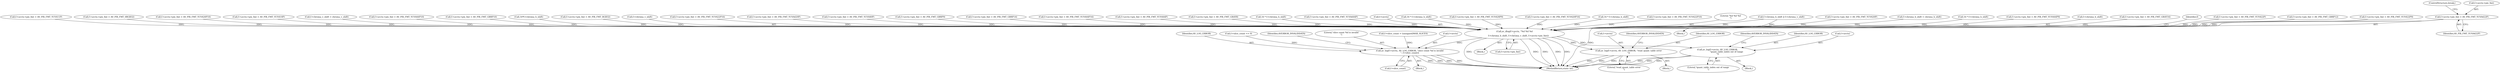 digraph "0_FFmpeg_b05cd1ea7e45a836f7f6071a716c38bb30326e0f@pointer" {
"1000517" [label="(Call,f->avctx->pix_fmt = AV_PIX_FMT_YUVA422P)"];
"1000840" [label="(Call,av_dlog(f->avctx, \"%d %d %d\n\",\n            f->chroma_h_shift, f->chroma_v_shift, f->avctx->pix_fmt))"];
"1000875" [label="(Call,av_log(f->avctx, AV_LOG_ERROR, \"read_quant_table error\n\"))"];
"1000981" [label="(Call,av_log(f->avctx, AV_LOG_ERROR, \"slice count %d is invalid\n\", f->slice_count))"];
"1001241" [label="(Call,av_log(f->avctx, AV_LOG_ERROR,\n                           \"quant_table_index out of range\n\"))"];
"1000561" [label="(Call,16 * f->chroma_h_shift)"];
"1000571" [label="(Call,f->avctx->pix_fmt = AV_PIX_FMT_YUV444P9)"];
"1000845" [label="(Call,f->chroma_h_shift)"];
"1000385" [label="(Call,f->avctx->pix_fmt = AV_PIX_FMT_GRAY16)"];
"1000859" [label="(Identifier,f)"];
"1000437" [label="(Call,f->avctx->pix_fmt = AV_PIX_FMT_YUV422P)"];
"1000786" [label="(Call,f->avctx->pix_fmt = AV_PIX_FMT_GBRP12)"];
"1000580" [label="(Call,f->avctx->pix_fmt = AV_PIX_FMT_YUV422P9)"];
"1000968" [label="(Call,f->slice_count > (unsigned)MAX_SLICES)"];
"1000455" [label="(Call,f->avctx->pix_fmt = AV_PIX_FMT_YUV411P)"];
"1000822" [label="(Call,f->avctx->pix_fmt = AV_PIX_FMT_0RGB32)"];
"1000652" [label="(Call,f->avctx->pix_fmt = AV_PIX_FMT_YUV420P10)"];
"1000987" [label="(Call,f->slice_count)"];
"1001246" [label="(Literal,\"quant_table_index out of range\n\")"];
"1001322" [label="(MethodReturn,static int)"];
"1000464" [label="(Call,f->avctx->pix_fmt = AV_PIX_FMT_YUV410P)"];
"1000332" [label="(Call,f->chroma_v_shift = chroma_v_shift)"];
"1000634" [label="(Call,f->avctx->pix_fmt = AV_PIX_FMT_YUV444P10)"];
"1000770" [label="(Call,f->avctx->pix_fmt = AV_PIX_FMT_GBRP10)"];
"1000498" [label="(Call,16*f->chroma_h_shift)"];
"1000814" [label="(Call,f->avctx->pix_fmt = AV_PIX_FMT_RGB32)"];
"1000848" [label="(Call,f->chroma_v_shift)"];
"1000982" [label="(Call,f->avctx)"];
"1000693" [label="(Call,f->avctx->pix_fmt = AV_PIX_FMT_YUV422P16)"];
"1000526" [label="(Call,f->avctx->pix_fmt = AV_PIX_FMT_YUVA420P)"];
"1000506" [label="(Block,)"];
"1000985" [label="(Identifier,AV_LOG_ERROR)"];
"1000879" [label="(Identifier,AV_LOG_ERROR)"];
"1000980" [label="(Block,)"];
"1001242" [label="(Call,f->avctx)"];
"1000840" [label="(Call,av_dlog(f->avctx, \"%d %d %d\n\",\n            f->chroma_h_shift, f->chroma_v_shift, f->avctx->pix_fmt))"];
"1000874" [label="(Block,)"];
"1000975" [label="(Call,f->slice_count <= 0)"];
"1000428" [label="(Call,f->avctx->pix_fmt = AV_PIX_FMT_YUV440P)"];
"1000880" [label="(Literal,\"read_quant_table error\n\")"];
"1000754" [label="(Call,f->avctx->pix_fmt = AV_PIX_FMT_GBRP9)"];
"1000802" [label="(Call,f->avctx->pix_fmt = AV_PIX_FMT_GBRP14)"];
"1000684" [label="(Call,f->avctx->pix_fmt = AV_PIX_FMT_YUV444P16)"];
"1000419" [label="(Call,f->avctx->pix_fmt = AV_PIX_FMT_YUV444P)"];
"1000876" [label="(Call,f->avctx)"];
"1000991" [label="(Identifier,AVERROR_INVALIDDATA)"];
"1001241" [label="(Call,av_log(f->avctx, AV_LOG_ERROR,\n                           \"quant_table_index out of range\n\"))"];
"1000377" [label="(Call,f->avctx->pix_fmt = AV_PIX_FMT_GRAY8)"];
"1000524" [label="(ControlStructure,break;)"];
"1000674" [label="(Call,16 * f->chroma_h_shift)"];
"1001248" [label="(Identifier,AVERROR_INVALIDDATA)"];
"1000518" [label="(Call,f->avctx->pix_fmt)"];
"1001245" [label="(Identifier,AV_LOG_ERROR)"];
"1000508" [label="(Call,f->avctx->pix_fmt = AV_PIX_FMT_YUVA444P)"];
"1000523" [label="(Identifier,AV_PIX_FMT_YUVA422P)"];
"1000875" [label="(Call,av_log(f->avctx, AV_LOG_ERROR, \"read_quant_table error\n\"))"];
"1000986" [label="(Literal,\"slice count %d is invalid\n\")"];
"1000981" [label="(Call,av_log(f->avctx, AV_LOG_ERROR, \"slice count %d is invalid\n\", f->slice_count))"];
"1000841" [label="(Call,f->avctx)"];
"1000624" [label="(Call,16 * f->chroma_h_shift)"];
"1000589" [label="(Call,f->avctx->pix_fmt = AV_PIX_FMT_YUV420P9)"];
"1000702" [label="(Call,f->avctx->pix_fmt = AV_PIX_FMT_YUV420P16)"];
"1000882" [label="(Identifier,AVERROR_INVALIDDATA)"];
"1000409" [label="(Call,16 * f->chroma_h_shift)"];
"1000104" [label="(Block,)"];
"1000643" [label="(Call,f->avctx->pix_fmt = AV_PIX_FMT_YUV422P10)"];
"1001240" [label="(Block,)"];
"1000517" [label="(Call,f->avctx->pix_fmt = AV_PIX_FMT_YUVA422P)"];
"1000844" [label="(Literal,\"%d %d %d\n\")"];
"1000729" [label="(Call,f->chroma_h_shift || f->chroma_v_shift)"];
"1000446" [label="(Call,f->avctx->pix_fmt = AV_PIX_FMT_YUV420P)"];
"1000327" [label="(Call,f->chroma_h_shift = chroma_h_shift)"];
"1000851" [label="(Call,f->avctx->pix_fmt)"];
"1000517" -> "1000506"  [label="AST: "];
"1000517" -> "1000523"  [label="CFG: "];
"1000518" -> "1000517"  [label="AST: "];
"1000523" -> "1000517"  [label="AST: "];
"1000524" -> "1000517"  [label="CFG: "];
"1000517" -> "1001322"  [label="DDG: "];
"1000517" -> "1000840"  [label="DDG: "];
"1000840" -> "1000104"  [label="AST: "];
"1000840" -> "1000851"  [label="CFG: "];
"1000841" -> "1000840"  [label="AST: "];
"1000844" -> "1000840"  [label="AST: "];
"1000845" -> "1000840"  [label="AST: "];
"1000848" -> "1000840"  [label="AST: "];
"1000851" -> "1000840"  [label="AST: "];
"1000859" -> "1000840"  [label="CFG: "];
"1000840" -> "1001322"  [label="DDG: "];
"1000840" -> "1001322"  [label="DDG: "];
"1000840" -> "1001322"  [label="DDG: "];
"1000840" -> "1001322"  [label="DDG: "];
"1000840" -> "1001322"  [label="DDG: "];
"1000561" -> "1000840"  [label="DDG: "];
"1000327" -> "1000840"  [label="DDG: "];
"1000498" -> "1000840"  [label="DDG: "];
"1000729" -> "1000840"  [label="DDG: "];
"1000729" -> "1000840"  [label="DDG: "];
"1000674" -> "1000840"  [label="DDG: "];
"1000624" -> "1000840"  [label="DDG: "];
"1000409" -> "1000840"  [label="DDG: "];
"1000332" -> "1000840"  [label="DDG: "];
"1000508" -> "1000840"  [label="DDG: "];
"1000589" -> "1000840"  [label="DDG: "];
"1000643" -> "1000840"  [label="DDG: "];
"1000684" -> "1000840"  [label="DDG: "];
"1000822" -> "1000840"  [label="DDG: "];
"1000437" -> "1000840"  [label="DDG: "];
"1000446" -> "1000840"  [label="DDG: "];
"1000652" -> "1000840"  [label="DDG: "];
"1000702" -> "1000840"  [label="DDG: "];
"1000385" -> "1000840"  [label="DDG: "];
"1000428" -> "1000840"  [label="DDG: "];
"1000464" -> "1000840"  [label="DDG: "];
"1000802" -> "1000840"  [label="DDG: "];
"1000419" -> "1000840"  [label="DDG: "];
"1000754" -> "1000840"  [label="DDG: "];
"1000786" -> "1000840"  [label="DDG: "];
"1000634" -> "1000840"  [label="DDG: "];
"1000814" -> "1000840"  [label="DDG: "];
"1000571" -> "1000840"  [label="DDG: "];
"1000580" -> "1000840"  [label="DDG: "];
"1000693" -> "1000840"  [label="DDG: "];
"1000526" -> "1000840"  [label="DDG: "];
"1000377" -> "1000840"  [label="DDG: "];
"1000770" -> "1000840"  [label="DDG: "];
"1000455" -> "1000840"  [label="DDG: "];
"1000840" -> "1000875"  [label="DDG: "];
"1000840" -> "1000981"  [label="DDG: "];
"1000840" -> "1001241"  [label="DDG: "];
"1000875" -> "1000874"  [label="AST: "];
"1000875" -> "1000880"  [label="CFG: "];
"1000876" -> "1000875"  [label="AST: "];
"1000879" -> "1000875"  [label="AST: "];
"1000880" -> "1000875"  [label="AST: "];
"1000882" -> "1000875"  [label="CFG: "];
"1000875" -> "1001322"  [label="DDG: "];
"1000875" -> "1001322"  [label="DDG: "];
"1000875" -> "1001322"  [label="DDG: "];
"1000981" -> "1000980"  [label="AST: "];
"1000981" -> "1000987"  [label="CFG: "];
"1000982" -> "1000981"  [label="AST: "];
"1000985" -> "1000981"  [label="AST: "];
"1000986" -> "1000981"  [label="AST: "];
"1000987" -> "1000981"  [label="AST: "];
"1000991" -> "1000981"  [label="CFG: "];
"1000981" -> "1001322"  [label="DDG: "];
"1000981" -> "1001322"  [label="DDG: "];
"1000981" -> "1001322"  [label="DDG: "];
"1000981" -> "1001322"  [label="DDG: "];
"1000968" -> "1000981"  [label="DDG: "];
"1000975" -> "1000981"  [label="DDG: "];
"1001241" -> "1001240"  [label="AST: "];
"1001241" -> "1001246"  [label="CFG: "];
"1001242" -> "1001241"  [label="AST: "];
"1001245" -> "1001241"  [label="AST: "];
"1001246" -> "1001241"  [label="AST: "];
"1001248" -> "1001241"  [label="CFG: "];
"1001241" -> "1001322"  [label="DDG: "];
"1001241" -> "1001322"  [label="DDG: "];
"1001241" -> "1001322"  [label="DDG: "];
}
